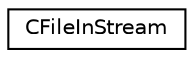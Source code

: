 digraph "Graphical Class Hierarchy"
{
 // LATEX_PDF_SIZE
  edge [fontname="Helvetica",fontsize="10",labelfontname="Helvetica",labelfontsize="10"];
  node [fontname="Helvetica",fontsize="10",shape=record];
  rankdir="LR";
  Node0 [label="CFileInStream",height=0.2,width=0.4,color="black", fillcolor="white", style="filled",URL="$struct_c_file_in_stream.html",tooltip=" "];
}
